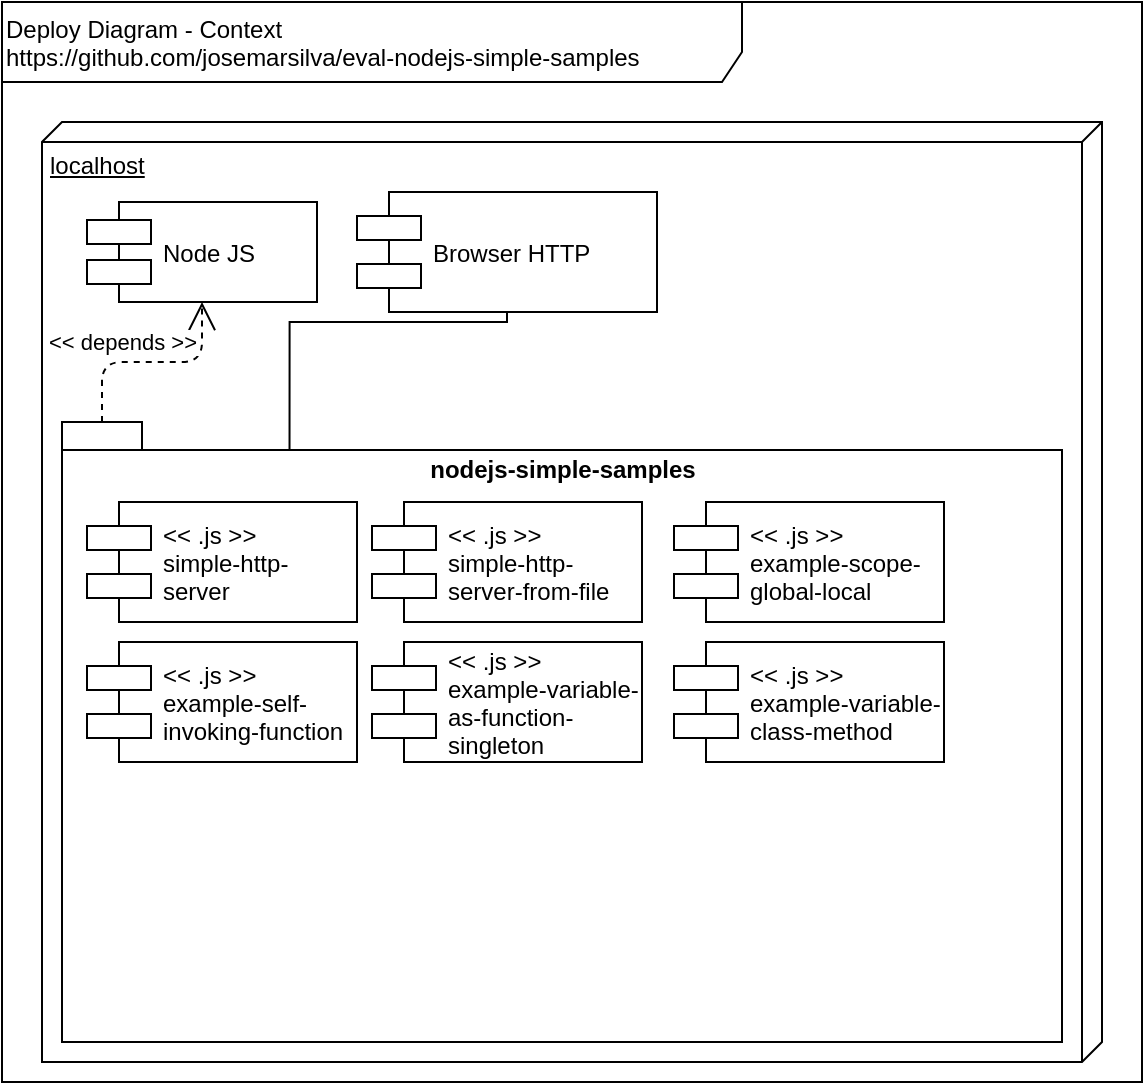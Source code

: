 <mxfile version="12.7.3" type="device"><diagram id="fMGpiNhVeqn0YMsLJxzh" name="Página-1"><mxGraphModel dx="868" dy="534" grid="1" gridSize="10" guides="1" tooltips="1" connect="1" arrows="1" fold="1" page="1" pageScale="1" pageWidth="827" pageHeight="1169" math="0" shadow="0"><root><mxCell id="0"/><mxCell id="1" parent="0"/><mxCell id="6OetropUeBoLzL2Sj7KS-1" value="Deploy Diagram - Context&lt;br&gt;https://github.com/josemarsilva/eval-nodejs-simple-samples" style="shape=umlFrame;whiteSpace=wrap;html=1;width=370;height=40;verticalAlign=top;align=left;" parent="1" vertex="1"><mxGeometry x="10" y="10" width="570" height="540" as="geometry"/></mxCell><mxCell id="NNuIQbcpsFkkkyfnrant-1" value="localhost" style="verticalAlign=top;align=left;spacingTop=8;spacingLeft=2;spacingRight=12;shape=cube;size=10;direction=south;fontStyle=4;html=1;" parent="1" vertex="1"><mxGeometry x="30" y="70" width="530" height="470" as="geometry"/></mxCell><mxCell id="NNuIQbcpsFkkkyfnrant-2" value="Node JS" style="shape=component;align=left;spacingLeft=36;" parent="1" vertex="1"><mxGeometry x="52.5" y="110" width="115" height="50" as="geometry"/></mxCell><mxCell id="HXPED0lrFgq4DP10zPKw-2" style="edgeStyle=orthogonalEdgeStyle;rounded=0;orthogonalLoop=1;jettySize=auto;html=1;endArrow=none;endFill=0;entryX=0.75;entryY=0;entryDx=0;entryDy=0;" parent="1" source="HXPED0lrFgq4DP10zPKw-1" target="NNuIQbcpsFkkkyfnrant-3" edge="1"><mxGeometry relative="1" as="geometry"><Array as="points"><mxPoint x="263" y="170"/><mxPoint x="154" y="170"/></Array></mxGeometry></mxCell><mxCell id="HXPED0lrFgq4DP10zPKw-1" value="Browser HTTP" style="shape=component;align=left;spacingLeft=36;" parent="1" vertex="1"><mxGeometry x="187.5" y="105" width="150" height="60" as="geometry"/></mxCell><mxCell id="fY1frvdKylYKVJqq9TtY-1" value="nodejs-simple-samples" style="shape=folder;fontStyle=1;spacingTop=10;tabWidth=40;tabHeight=14;tabPosition=left;html=1;verticalAlign=top;" parent="1" vertex="1"><mxGeometry x="40" y="220" width="500" height="310" as="geometry"/></mxCell><mxCell id="NNuIQbcpsFkkkyfnrant-3" value="&lt;&lt; .js &gt;&gt;&#10;simple-http-&#10;server" style="shape=component;align=left;spacingLeft=36;" parent="1" vertex="1"><mxGeometry x="52.5" y="260" width="135" height="60" as="geometry"/></mxCell><mxCell id="NNuIQbcpsFkkkyfnrant-6" value="&amp;lt;&amp;lt; depends &amp;gt;&amp;gt;" style="endArrow=open;endSize=12;dashed=1;html=1;exitX=0;exitY=0;exitDx=20;exitDy=0;exitPerimeter=0;edgeStyle=orthogonalEdgeStyle;" parent="1" source="fY1frvdKylYKVJqq9TtY-1" target="NNuIQbcpsFkkkyfnrant-2" edge="1"><mxGeometry x="-0.455" y="-14" width="160" relative="1" as="geometry"><mxPoint x="200" y="180" as="sourcePoint"/><mxPoint x="360" y="180" as="targetPoint"/><mxPoint x="10" y="-24" as="offset"/></mxGeometry></mxCell><mxCell id="FhlybCWa1cqd2TMrqZ5o-1" value="&lt;&lt; .js &gt;&gt;&#10;simple-http-&#10;server-from-file" style="shape=component;align=left;spacingLeft=36;" parent="1" vertex="1"><mxGeometry x="195" y="260" width="135" height="60" as="geometry"/></mxCell><mxCell id="stEXdC2K_Mkj-yrNkhxy-1" value="&lt;&lt; .js &gt;&gt;&#10;example-variable-&#10;class-method" style="shape=component;align=left;spacingLeft=36;" vertex="1" parent="1"><mxGeometry x="346" y="330" width="135" height="60" as="geometry"/></mxCell><mxCell id="stEXdC2K_Mkj-yrNkhxy-3" value="&lt;&lt; .js &gt;&gt;&#10;example-variable-&#10;as-function-&#10;singleton" style="shape=component;align=left;spacingLeft=36;" vertex="1" parent="1"><mxGeometry x="195" y="330" width="135" height="60" as="geometry"/></mxCell><mxCell id="stEXdC2K_Mkj-yrNkhxy-4" value="&lt;&lt; .js &gt;&gt;&#10;example-self-&#10;invoking-function" style="shape=component;align=left;spacingLeft=36;" vertex="1" parent="1"><mxGeometry x="52.5" y="330" width="135" height="60" as="geometry"/></mxCell><mxCell id="stEXdC2K_Mkj-yrNkhxy-5" value="&lt;&lt; .js &gt;&gt;&#10;example-scope-&#10;global-local" style="shape=component;align=left;spacingLeft=36;" vertex="1" parent="1"><mxGeometry x="346" y="260" width="135" height="60" as="geometry"/></mxCell></root></mxGraphModel></diagram></mxfile>